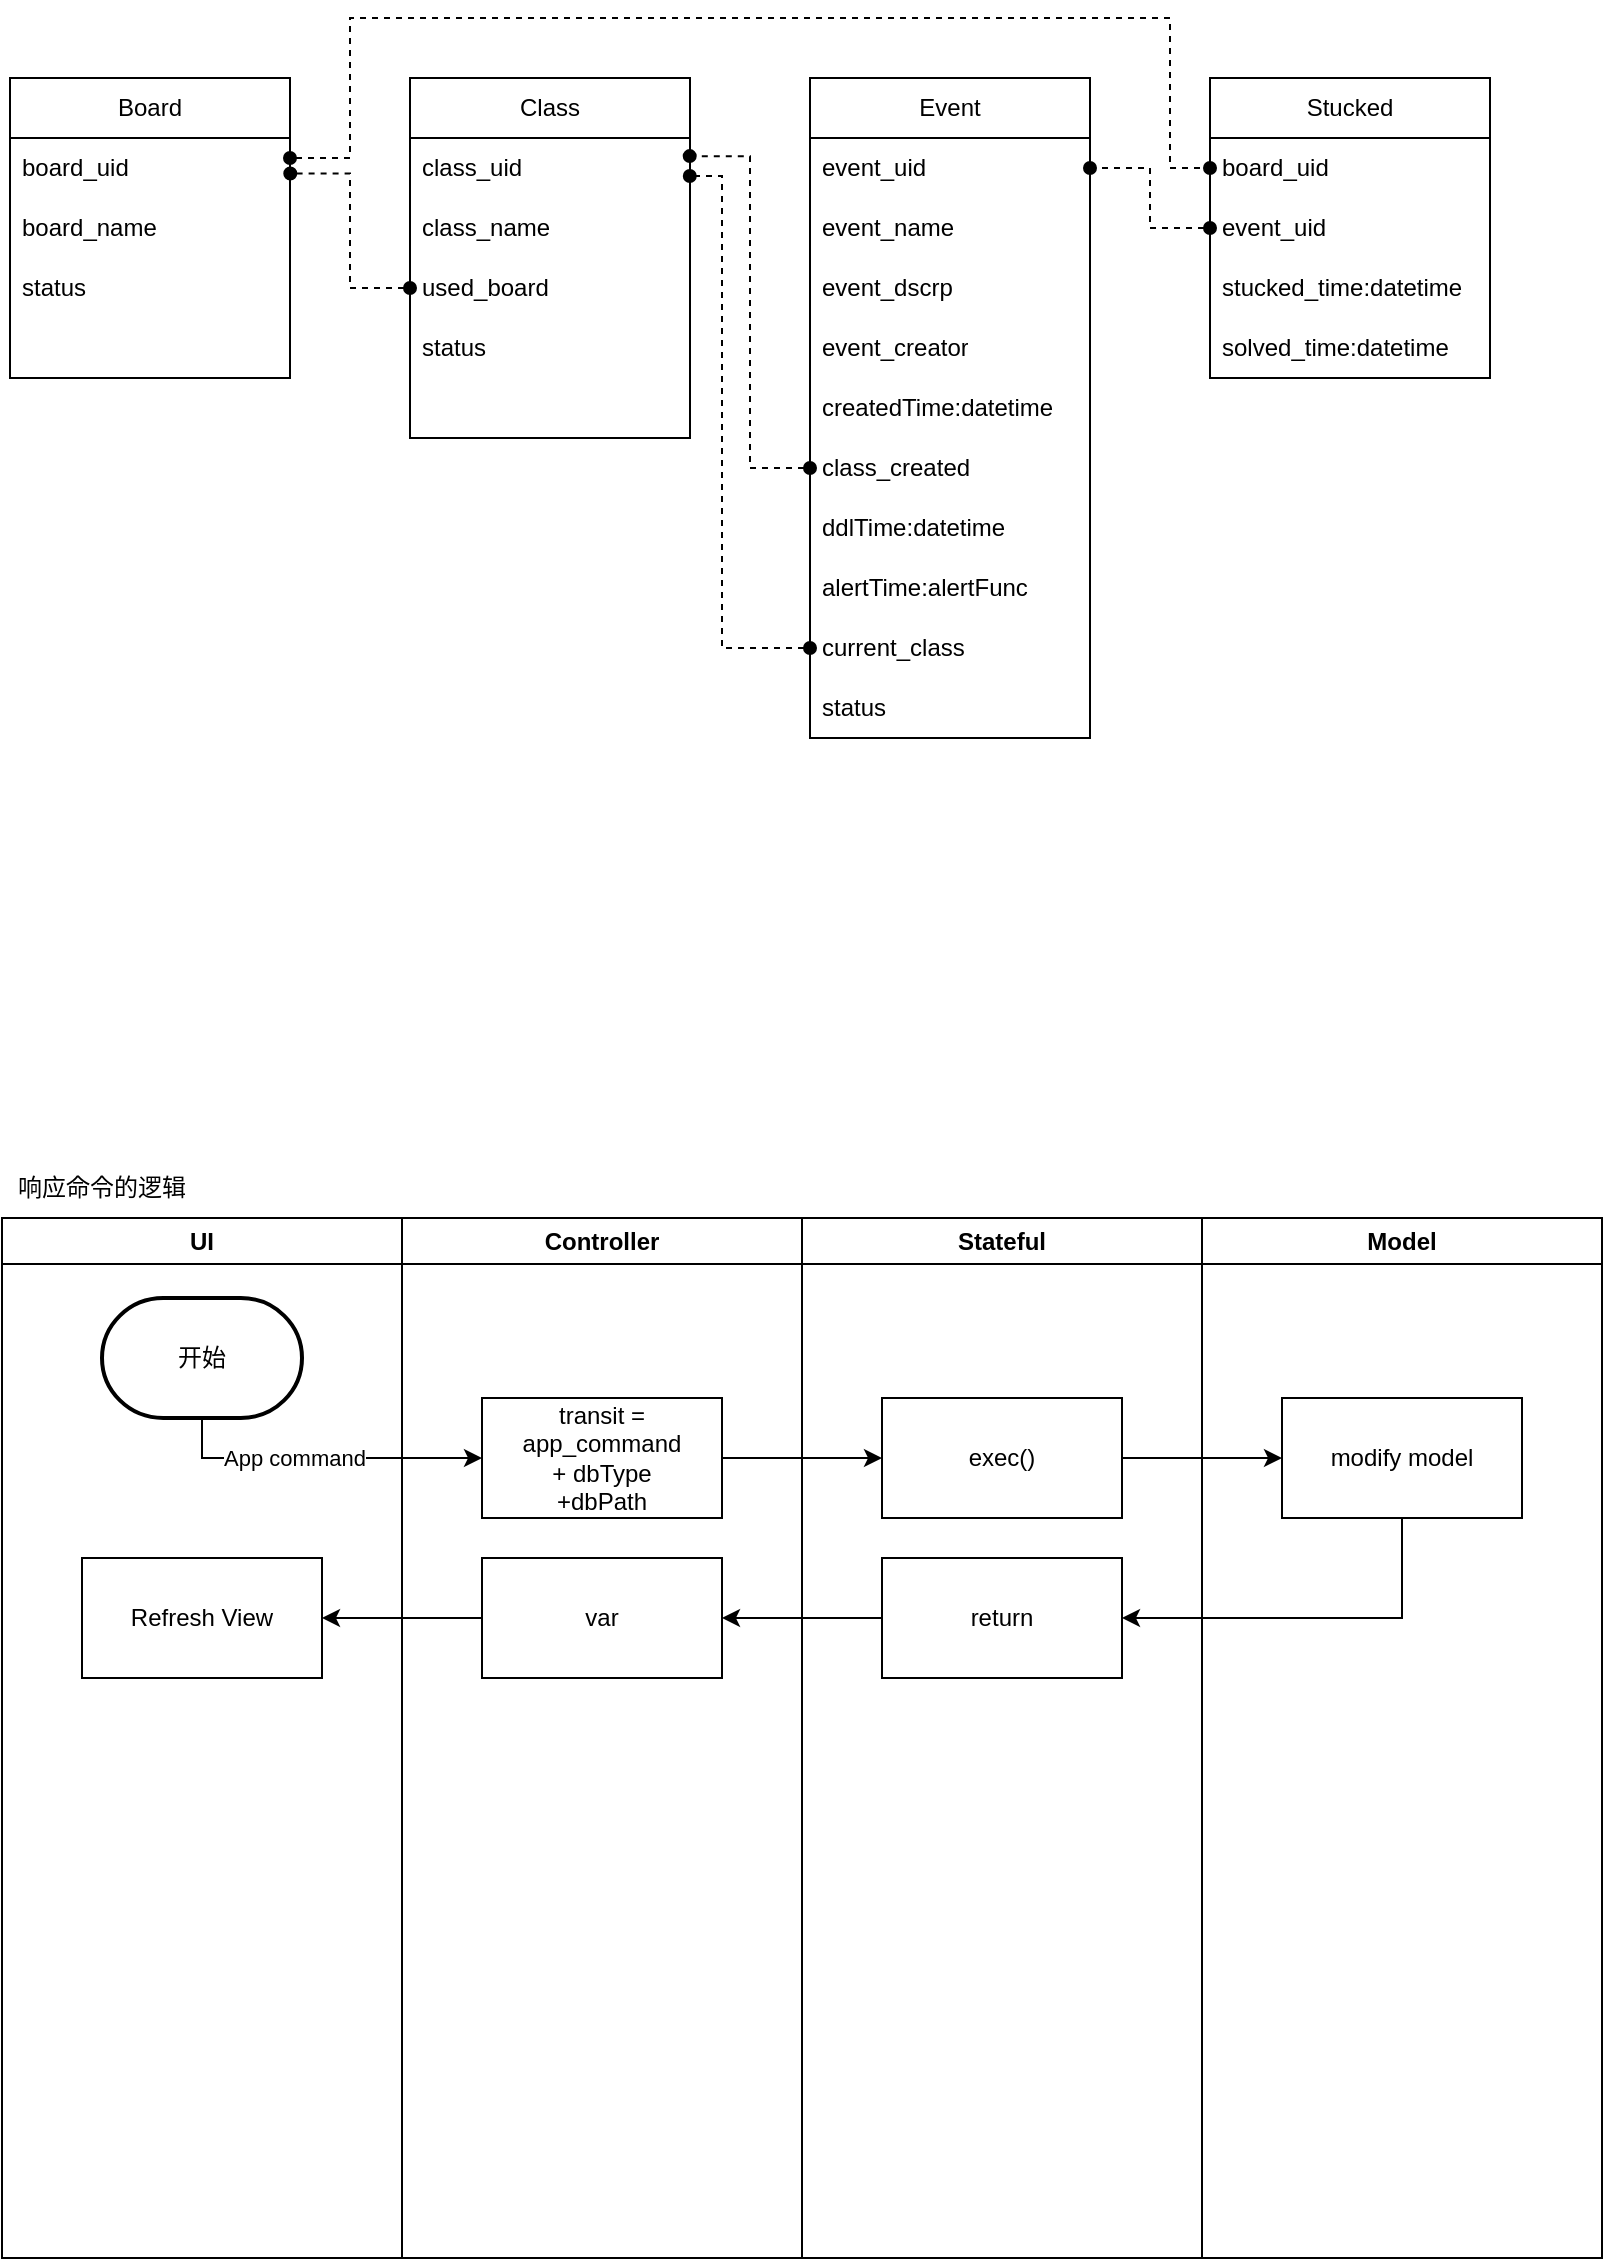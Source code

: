 <mxfile version="22.0.5" type="device">
  <diagram id="C5RBs43oDa-KdzZeNtuy" name="Page-1">
    <mxGraphModel dx="800" dy="443" grid="1" gridSize="10" guides="1" tooltips="1" connect="1" arrows="1" fold="1" page="1" pageScale="1" pageWidth="827" pageHeight="1169" math="0" shadow="0">
      <root>
        <mxCell id="WIyWlLk6GJQsqaUBKTNV-0" />
        <mxCell id="WIyWlLk6GJQsqaUBKTNV-1" parent="WIyWlLk6GJQsqaUBKTNV-0" />
        <mxCell id="nhFDIQsgN1y8CI52urcy-187" value="Class" style="swimlane;fontStyle=0;childLayout=stackLayout;horizontal=1;startSize=30;horizontalStack=0;resizeParent=1;resizeParentMax=0;resizeLast=0;collapsible=1;marginBottom=0;whiteSpace=wrap;html=1;" parent="WIyWlLk6GJQsqaUBKTNV-1" vertex="1">
          <mxGeometry x="244" y="110" width="140" height="180" as="geometry" />
        </mxCell>
        <mxCell id="nhFDIQsgN1y8CI52urcy-188" value="class_uid" style="text;strokeColor=none;fillColor=none;align=left;verticalAlign=middle;spacingLeft=4;spacingRight=4;overflow=hidden;points=[[0,0.5],[1,0.5]];portConstraint=eastwest;rotatable=0;whiteSpace=wrap;html=1;" parent="nhFDIQsgN1y8CI52urcy-187" vertex="1">
          <mxGeometry y="30" width="140" height="30" as="geometry" />
        </mxCell>
        <mxCell id="nhFDIQsgN1y8CI52urcy-189" value="class_name" style="text;strokeColor=none;fillColor=none;align=left;verticalAlign=middle;spacingLeft=4;spacingRight=4;overflow=hidden;points=[[0,0.5],[1,0.5]];portConstraint=eastwest;rotatable=0;whiteSpace=wrap;html=1;" parent="nhFDIQsgN1y8CI52urcy-187" vertex="1">
          <mxGeometry y="60" width="140" height="30" as="geometry" />
        </mxCell>
        <mxCell id="nhFDIQsgN1y8CI52urcy-193" value="used_board" style="text;strokeColor=none;fillColor=none;align=left;verticalAlign=middle;spacingLeft=4;spacingRight=4;overflow=hidden;points=[[0,0.5],[1,0.5]];portConstraint=eastwest;rotatable=0;whiteSpace=wrap;html=1;" parent="nhFDIQsgN1y8CI52urcy-187" vertex="1">
          <mxGeometry y="90" width="140" height="30" as="geometry" />
        </mxCell>
        <mxCell id="nhFDIQsgN1y8CI52urcy-192" value="status" style="text;strokeColor=none;fillColor=none;align=left;verticalAlign=middle;spacingLeft=4;spacingRight=4;overflow=hidden;points=[[0,0.5],[1,0.5]];portConstraint=eastwest;rotatable=0;whiteSpace=wrap;html=1;" parent="nhFDIQsgN1y8CI52urcy-187" vertex="1">
          <mxGeometry y="120" width="140" height="30" as="geometry" />
        </mxCell>
        <mxCell id="nhFDIQsgN1y8CI52urcy-191" style="text;strokeColor=none;fillColor=none;align=left;verticalAlign=middle;spacingLeft=4;spacingRight=4;overflow=hidden;points=[[0,0.5],[1,0.5]];portConstraint=eastwest;rotatable=0;whiteSpace=wrap;html=1;" parent="nhFDIQsgN1y8CI52urcy-187" vertex="1">
          <mxGeometry y="150" width="140" height="30" as="geometry" />
        </mxCell>
        <mxCell id="nhFDIQsgN1y8CI52urcy-194" value="Board" style="swimlane;fontStyle=0;childLayout=stackLayout;horizontal=1;startSize=30;horizontalStack=0;resizeParent=1;resizeParentMax=0;resizeLast=0;collapsible=1;marginBottom=0;whiteSpace=wrap;html=1;" parent="WIyWlLk6GJQsqaUBKTNV-1" vertex="1">
          <mxGeometry x="44" y="110" width="140" height="150" as="geometry" />
        </mxCell>
        <mxCell id="nhFDIQsgN1y8CI52urcy-195" value="board_uid" style="text;strokeColor=none;fillColor=none;align=left;verticalAlign=middle;spacingLeft=4;spacingRight=4;overflow=hidden;points=[[0,0.5],[1,0.5]];portConstraint=eastwest;rotatable=0;whiteSpace=wrap;html=1;" parent="nhFDIQsgN1y8CI52urcy-194" vertex="1">
          <mxGeometry y="30" width="140" height="30" as="geometry" />
        </mxCell>
        <mxCell id="nhFDIQsgN1y8CI52urcy-196" value="board_name" style="text;strokeColor=none;fillColor=none;align=left;verticalAlign=middle;spacingLeft=4;spacingRight=4;overflow=hidden;points=[[0,0.5],[1,0.5]];portConstraint=eastwest;rotatable=0;whiteSpace=wrap;html=1;" parent="nhFDIQsgN1y8CI52urcy-194" vertex="1">
          <mxGeometry y="60" width="140" height="30" as="geometry" />
        </mxCell>
        <mxCell id="nhFDIQsgN1y8CI52urcy-198" value="status" style="text;strokeColor=none;fillColor=none;align=left;verticalAlign=middle;spacingLeft=4;spacingRight=4;overflow=hidden;points=[[0,0.5],[1,0.5]];portConstraint=eastwest;rotatable=0;whiteSpace=wrap;html=1;" parent="nhFDIQsgN1y8CI52urcy-194" vertex="1">
          <mxGeometry y="90" width="140" height="30" as="geometry" />
        </mxCell>
        <mxCell id="nhFDIQsgN1y8CI52urcy-199" style="text;strokeColor=none;fillColor=none;align=left;verticalAlign=middle;spacingLeft=4;spacingRight=4;overflow=hidden;points=[[0,0.5],[1,0.5]];portConstraint=eastwest;rotatable=0;whiteSpace=wrap;html=1;" parent="nhFDIQsgN1y8CI52urcy-194" vertex="1">
          <mxGeometry y="120" width="140" height="30" as="geometry" />
        </mxCell>
        <mxCell id="nhFDIQsgN1y8CI52urcy-201" value="Event" style="swimlane;fontStyle=0;childLayout=stackLayout;horizontal=1;startSize=30;horizontalStack=0;resizeParent=1;resizeParentMax=0;resizeLast=0;collapsible=1;marginBottom=0;whiteSpace=wrap;html=1;" parent="WIyWlLk6GJQsqaUBKTNV-1" vertex="1">
          <mxGeometry x="444" y="110" width="140" height="330" as="geometry" />
        </mxCell>
        <mxCell id="nhFDIQsgN1y8CI52urcy-202" value="event_uid" style="text;strokeColor=none;fillColor=none;align=left;verticalAlign=middle;spacingLeft=4;spacingRight=4;overflow=hidden;points=[[0,0.5],[1,0.5]];portConstraint=eastwest;rotatable=0;whiteSpace=wrap;html=1;" parent="nhFDIQsgN1y8CI52urcy-201" vertex="1">
          <mxGeometry y="30" width="140" height="30" as="geometry" />
        </mxCell>
        <mxCell id="nhFDIQsgN1y8CI52urcy-203" value="event_name" style="text;strokeColor=none;fillColor=none;align=left;verticalAlign=middle;spacingLeft=4;spacingRight=4;overflow=hidden;points=[[0,0.5],[1,0.5]];portConstraint=eastwest;rotatable=0;whiteSpace=wrap;html=1;" parent="nhFDIQsgN1y8CI52urcy-201" vertex="1">
          <mxGeometry y="60" width="140" height="30" as="geometry" />
        </mxCell>
        <mxCell id="nhFDIQsgN1y8CI52urcy-204" value="event_dscrp" style="text;strokeColor=none;fillColor=none;align=left;verticalAlign=middle;spacingLeft=4;spacingRight=4;overflow=hidden;points=[[0,0.5],[1,0.5]];portConstraint=eastwest;rotatable=0;whiteSpace=wrap;html=1;" parent="nhFDIQsgN1y8CI52urcy-201" vertex="1">
          <mxGeometry y="90" width="140" height="30" as="geometry" />
        </mxCell>
        <mxCell id="nhFDIQsgN1y8CI52urcy-205" value="event_creator" style="text;strokeColor=none;fillColor=none;align=left;verticalAlign=middle;spacingLeft=4;spacingRight=4;overflow=hidden;points=[[0,0.5],[1,0.5]];portConstraint=eastwest;rotatable=0;whiteSpace=wrap;html=1;" parent="nhFDIQsgN1y8CI52urcy-201" vertex="1">
          <mxGeometry y="120" width="140" height="30" as="geometry" />
        </mxCell>
        <mxCell id="nhFDIQsgN1y8CI52urcy-206" value="createdTime:datetime" style="text;strokeColor=none;fillColor=none;align=left;verticalAlign=middle;spacingLeft=4;spacingRight=4;overflow=hidden;points=[[0,0.5],[1,0.5]];portConstraint=eastwest;rotatable=0;whiteSpace=wrap;html=1;" parent="nhFDIQsgN1y8CI52urcy-201" vertex="1">
          <mxGeometry y="150" width="140" height="30" as="geometry" />
        </mxCell>
        <mxCell id="nhFDIQsgN1y8CI52urcy-207" value="class_created" style="text;strokeColor=none;fillColor=none;align=left;verticalAlign=middle;spacingLeft=4;spacingRight=4;overflow=hidden;points=[[0,0.5],[1,0.5]];portConstraint=eastwest;rotatable=0;whiteSpace=wrap;html=1;" parent="nhFDIQsgN1y8CI52urcy-201" vertex="1">
          <mxGeometry y="180" width="140" height="30" as="geometry" />
        </mxCell>
        <mxCell id="nhFDIQsgN1y8CI52urcy-212" value="ddlTime:datetime" style="text;strokeColor=none;fillColor=none;align=left;verticalAlign=middle;spacingLeft=4;spacingRight=4;overflow=hidden;points=[[0,0.5],[1,0.5]];portConstraint=eastwest;rotatable=0;whiteSpace=wrap;html=1;" parent="nhFDIQsgN1y8CI52urcy-201" vertex="1">
          <mxGeometry y="210" width="140" height="30" as="geometry" />
        </mxCell>
        <mxCell id="nhFDIQsgN1y8CI52urcy-211" value="alertTime:alertFunc" style="text;strokeColor=none;fillColor=none;align=left;verticalAlign=middle;spacingLeft=4;spacingRight=4;overflow=hidden;points=[[0,0.5],[1,0.5]];portConstraint=eastwest;rotatable=0;whiteSpace=wrap;html=1;" parent="nhFDIQsgN1y8CI52urcy-201" vertex="1">
          <mxGeometry y="240" width="140" height="30" as="geometry" />
        </mxCell>
        <mxCell id="nhFDIQsgN1y8CI52urcy-210" value="current_class" style="text;strokeColor=none;fillColor=none;align=left;verticalAlign=middle;spacingLeft=4;spacingRight=4;overflow=hidden;points=[[0,0.5],[1,0.5]];portConstraint=eastwest;rotatable=0;whiteSpace=wrap;html=1;" parent="nhFDIQsgN1y8CI52urcy-201" vertex="1">
          <mxGeometry y="270" width="140" height="30" as="geometry" />
        </mxCell>
        <mxCell id="nhFDIQsgN1y8CI52urcy-213" value="status" style="text;strokeColor=none;fillColor=none;align=left;verticalAlign=middle;spacingLeft=4;spacingRight=4;overflow=hidden;points=[[0,0.5],[1,0.5]];portConstraint=eastwest;rotatable=0;whiteSpace=wrap;html=1;" parent="nhFDIQsgN1y8CI52urcy-201" vertex="1">
          <mxGeometry y="300" width="140" height="30" as="geometry" />
        </mxCell>
        <mxCell id="nhFDIQsgN1y8CI52urcy-214" value="Stucked" style="swimlane;fontStyle=0;childLayout=stackLayout;horizontal=1;startSize=30;horizontalStack=0;resizeParent=1;resizeParentMax=0;resizeLast=0;collapsible=1;marginBottom=0;whiteSpace=wrap;html=1;" parent="WIyWlLk6GJQsqaUBKTNV-1" vertex="1">
          <mxGeometry x="644" y="110" width="140" height="150" as="geometry" />
        </mxCell>
        <mxCell id="nhFDIQsgN1y8CI52urcy-215" value="board_uid" style="text;strokeColor=none;fillColor=none;align=left;verticalAlign=middle;spacingLeft=4;spacingRight=4;overflow=hidden;points=[[0,0.5],[1,0.5]];portConstraint=eastwest;rotatable=0;whiteSpace=wrap;html=1;" parent="nhFDIQsgN1y8CI52urcy-214" vertex="1">
          <mxGeometry y="30" width="140" height="30" as="geometry" />
        </mxCell>
        <mxCell id="nhFDIQsgN1y8CI52urcy-216" value="event_uid" style="text;strokeColor=none;fillColor=none;align=left;verticalAlign=middle;spacingLeft=4;spacingRight=4;overflow=hidden;points=[[0,0.5],[1,0.5]];portConstraint=eastwest;rotatable=0;whiteSpace=wrap;html=1;" parent="nhFDIQsgN1y8CI52urcy-214" vertex="1">
          <mxGeometry y="60" width="140" height="30" as="geometry" />
        </mxCell>
        <mxCell id="nhFDIQsgN1y8CI52urcy-218" value="stucked_time:datetime" style="text;strokeColor=none;fillColor=none;align=left;verticalAlign=middle;spacingLeft=4;spacingRight=4;overflow=hidden;points=[[0,0.5],[1,0.5]];portConstraint=eastwest;rotatable=0;whiteSpace=wrap;html=1;" parent="nhFDIQsgN1y8CI52urcy-214" vertex="1">
          <mxGeometry y="90" width="140" height="30" as="geometry" />
        </mxCell>
        <mxCell id="nhFDIQsgN1y8CI52urcy-219" value="solved_time:datetime" style="text;strokeColor=none;fillColor=none;align=left;verticalAlign=middle;spacingLeft=4;spacingRight=4;overflow=hidden;points=[[0,0.5],[1,0.5]];portConstraint=eastwest;rotatable=0;whiteSpace=wrap;html=1;" parent="nhFDIQsgN1y8CI52urcy-214" vertex="1">
          <mxGeometry y="120" width="140" height="30" as="geometry" />
        </mxCell>
        <mxCell id="nhFDIQsgN1y8CI52urcy-230" value="" style="endArrow=oval;html=1;rounded=0;exitX=0;exitY=0.5;exitDx=0;exitDy=0;dashed=1;entryX=1.001;entryY=0.591;entryDx=0;entryDy=0;edgeStyle=orthogonalEdgeStyle;startArrow=oval;startFill=1;endFill=1;entryPerimeter=0;" parent="WIyWlLk6GJQsqaUBKTNV-1" source="nhFDIQsgN1y8CI52urcy-193" target="nhFDIQsgN1y8CI52urcy-195" edge="1">
          <mxGeometry width="50" height="50" relative="1" as="geometry">
            <mxPoint x="200.36" y="218.05" as="sourcePoint" />
            <mxPoint x="184" y="152" as="targetPoint" />
          </mxGeometry>
        </mxCell>
        <mxCell id="nhFDIQsgN1y8CI52urcy-231" value="" style="endArrow=oval;html=1;rounded=0;entryX=0.999;entryY=0.617;entryDx=0;entryDy=0;exitX=0;exitY=0.5;exitDx=0;exitDy=0;dashed=1;edgeStyle=orthogonalEdgeStyle;startArrow=oval;startFill=1;endFill=1;entryPerimeter=0;" parent="WIyWlLk6GJQsqaUBKTNV-1" source="nhFDIQsgN1y8CI52urcy-210" target="nhFDIQsgN1y8CI52urcy-188" edge="1">
          <mxGeometry width="50" height="50" relative="1" as="geometry">
            <mxPoint x="354" y="300" as="sourcePoint" />
            <mxPoint x="404" y="250" as="targetPoint" />
            <Array as="points">
              <mxPoint x="400" y="395" />
              <mxPoint x="400" y="159" />
              <mxPoint x="384" y="159" />
            </Array>
          </mxGeometry>
        </mxCell>
        <mxCell id="nhFDIQsgN1y8CI52urcy-232" value="" style="endArrow=oval;html=1;rounded=0;dashed=1;endFill=1;startArrow=oval;startFill=1;exitX=0;exitY=0.5;exitDx=0;exitDy=0;entryX=1;entryY=0.5;entryDx=0;entryDy=0;edgeStyle=orthogonalEdgeStyle;" parent="WIyWlLk6GJQsqaUBKTNV-1" source="nhFDIQsgN1y8CI52urcy-216" target="nhFDIQsgN1y8CI52urcy-202" edge="1">
          <mxGeometry width="50" height="50" relative="1" as="geometry">
            <mxPoint x="544" y="210" as="sourcePoint" />
            <mxPoint x="594" y="160" as="targetPoint" />
            <Array as="points">
              <mxPoint x="614" y="185" />
              <mxPoint x="614" y="155" />
            </Array>
          </mxGeometry>
        </mxCell>
        <mxCell id="nhFDIQsgN1y8CI52urcy-233" value="" style="endArrow=oval;startArrow=oval;html=1;rounded=0;entryX=0;entryY=0.5;entryDx=0;entryDy=0;edgeStyle=orthogonalEdgeStyle;startFill=1;endFill=1;dashed=1;" parent="WIyWlLk6GJQsqaUBKTNV-1" source="nhFDIQsgN1y8CI52urcy-195" target="nhFDIQsgN1y8CI52urcy-215" edge="1">
          <mxGeometry width="50" height="50" relative="1" as="geometry">
            <mxPoint x="594" y="210" as="sourcePoint" />
            <mxPoint x="644" y="160" as="targetPoint" />
            <Array as="points">
              <mxPoint x="214" y="150" />
              <mxPoint x="214" y="80" />
              <mxPoint x="624" y="80" />
              <mxPoint x="624" y="155" />
            </Array>
          </mxGeometry>
        </mxCell>
        <mxCell id="Gs5nCNOHAZd9Ihr5n0aR-0" value="" style="endArrow=oval;html=1;rounded=0;entryX=0.999;entryY=0.302;entryDx=0;entryDy=0;exitX=0;exitY=0.5;exitDx=0;exitDy=0;dashed=1;edgeStyle=orthogonalEdgeStyle;endFill=1;entryPerimeter=0;startArrow=oval;startFill=1;" edge="1" parent="WIyWlLk6GJQsqaUBKTNV-1" source="nhFDIQsgN1y8CI52urcy-207" target="nhFDIQsgN1y8CI52urcy-188">
          <mxGeometry width="50" height="50" relative="1" as="geometry">
            <mxPoint x="300" y="410" as="sourcePoint" />
            <mxPoint x="350" y="360" as="targetPoint" />
          </mxGeometry>
        </mxCell>
        <mxCell id="Gs5nCNOHAZd9Ihr5n0aR-1" value="Controller" style="swimlane;whiteSpace=wrap;html=1;" vertex="1" parent="WIyWlLk6GJQsqaUBKTNV-1">
          <mxGeometry x="240" y="680" width="200" height="520" as="geometry" />
        </mxCell>
        <mxCell id="Gs5nCNOHAZd9Ihr5n0aR-20" value="transit = app_command&lt;br style=&quot;border-color: var(--border-color);&quot;&gt;+ dbType&lt;br style=&quot;border-color: var(--border-color);&quot;&gt;+dbPath" style="rounded=0;whiteSpace=wrap;html=1;" vertex="1" parent="Gs5nCNOHAZd9Ihr5n0aR-1">
          <mxGeometry x="40" y="90" width="120" height="60" as="geometry" />
        </mxCell>
        <mxCell id="Gs5nCNOHAZd9Ihr5n0aR-30" value="var" style="whiteSpace=wrap;html=1;rounded=0;" vertex="1" parent="Gs5nCNOHAZd9Ihr5n0aR-1">
          <mxGeometry x="40" y="170" width="120" height="60" as="geometry" />
        </mxCell>
        <mxCell id="Gs5nCNOHAZd9Ihr5n0aR-2" value="Stateful" style="swimlane;whiteSpace=wrap;html=1;" vertex="1" parent="WIyWlLk6GJQsqaUBKTNV-1">
          <mxGeometry x="440" y="680" width="200" height="520" as="geometry" />
        </mxCell>
        <mxCell id="Gs5nCNOHAZd9Ihr5n0aR-24" value="exec()" style="whiteSpace=wrap;html=1;rounded=0;" vertex="1" parent="Gs5nCNOHAZd9Ihr5n0aR-2">
          <mxGeometry x="40" y="90" width="120" height="60" as="geometry" />
        </mxCell>
        <mxCell id="Gs5nCNOHAZd9Ihr5n0aR-28" value="return" style="whiteSpace=wrap;html=1;rounded=0;" vertex="1" parent="Gs5nCNOHAZd9Ihr5n0aR-2">
          <mxGeometry x="40" y="170" width="120" height="60" as="geometry" />
        </mxCell>
        <mxCell id="Gs5nCNOHAZd9Ihr5n0aR-3" value="Model" style="swimlane;whiteSpace=wrap;html=1;" vertex="1" parent="WIyWlLk6GJQsqaUBKTNV-1">
          <mxGeometry x="640" y="680" width="200" height="520" as="geometry" />
        </mxCell>
        <mxCell id="Gs5nCNOHAZd9Ihr5n0aR-26" value="modify model" style="whiteSpace=wrap;html=1;rounded=0;" vertex="1" parent="Gs5nCNOHAZd9Ihr5n0aR-3">
          <mxGeometry x="40" y="90" width="120" height="60" as="geometry" />
        </mxCell>
        <mxCell id="Gs5nCNOHAZd9Ihr5n0aR-4" value="UI" style="swimlane;whiteSpace=wrap;html=1;" vertex="1" parent="WIyWlLk6GJQsqaUBKTNV-1">
          <mxGeometry x="40" y="680" width="200" height="520" as="geometry" />
        </mxCell>
        <mxCell id="Gs5nCNOHAZd9Ihr5n0aR-5" value="开始" style="strokeWidth=2;html=1;shape=mxgraph.flowchart.terminator;whiteSpace=wrap;" vertex="1" parent="Gs5nCNOHAZd9Ihr5n0aR-4">
          <mxGeometry x="50" y="40" width="100" height="60" as="geometry" />
        </mxCell>
        <mxCell id="Gs5nCNOHAZd9Ihr5n0aR-32" value="Refresh View" style="whiteSpace=wrap;html=1;rounded=0;" vertex="1" parent="Gs5nCNOHAZd9Ihr5n0aR-4">
          <mxGeometry x="40" y="170" width="120" height="60" as="geometry" />
        </mxCell>
        <mxCell id="Gs5nCNOHAZd9Ihr5n0aR-6" style="edgeStyle=orthogonalEdgeStyle;rounded=0;orthogonalLoop=1;jettySize=auto;html=1;exitX=0.5;exitY=1;exitDx=0;exitDy=0;exitPerimeter=0;entryX=0;entryY=0.5;entryDx=0;entryDy=0;" edge="1" parent="WIyWlLk6GJQsqaUBKTNV-1" source="Gs5nCNOHAZd9Ihr5n0aR-5" target="Gs5nCNOHAZd9Ihr5n0aR-20">
          <mxGeometry relative="1" as="geometry">
            <mxPoint x="260" y="800" as="targetPoint" />
            <Array as="points">
              <mxPoint x="140" y="800" />
            </Array>
          </mxGeometry>
        </mxCell>
        <mxCell id="Gs5nCNOHAZd9Ihr5n0aR-8" value="App command" style="edgeLabel;html=1;align=center;verticalAlign=middle;resizable=0;points=[];" vertex="1" connectable="0" parent="Gs5nCNOHAZd9Ihr5n0aR-6">
          <mxGeometry x="-0.006" relative="1" as="geometry">
            <mxPoint x="-14" as="offset" />
          </mxGeometry>
        </mxCell>
        <mxCell id="Gs5nCNOHAZd9Ihr5n0aR-16" value="响应命令的逻辑" style="text;html=1;strokeColor=none;fillColor=none;align=center;verticalAlign=middle;whiteSpace=wrap;rounded=0;" vertex="1" parent="WIyWlLk6GJQsqaUBKTNV-1">
          <mxGeometry x="40" y="650" width="100" height="30" as="geometry" />
        </mxCell>
        <mxCell id="Gs5nCNOHAZd9Ihr5n0aR-25" value="" style="edgeStyle=orthogonalEdgeStyle;rounded=0;orthogonalLoop=1;jettySize=auto;html=1;" edge="1" parent="WIyWlLk6GJQsqaUBKTNV-1" source="Gs5nCNOHAZd9Ihr5n0aR-20" target="Gs5nCNOHAZd9Ihr5n0aR-24">
          <mxGeometry relative="1" as="geometry" />
        </mxCell>
        <mxCell id="Gs5nCNOHAZd9Ihr5n0aR-27" value="" style="edgeStyle=orthogonalEdgeStyle;rounded=0;orthogonalLoop=1;jettySize=auto;html=1;" edge="1" parent="WIyWlLk6GJQsqaUBKTNV-1" source="Gs5nCNOHAZd9Ihr5n0aR-24" target="Gs5nCNOHAZd9Ihr5n0aR-26">
          <mxGeometry relative="1" as="geometry" />
        </mxCell>
        <mxCell id="Gs5nCNOHAZd9Ihr5n0aR-29" value="" style="edgeStyle=orthogonalEdgeStyle;rounded=0;orthogonalLoop=1;jettySize=auto;html=1;exitX=0.5;exitY=1;exitDx=0;exitDy=0;entryX=1;entryY=0.5;entryDx=0;entryDy=0;" edge="1" parent="WIyWlLk6GJQsqaUBKTNV-1" source="Gs5nCNOHAZd9Ihr5n0aR-26" target="Gs5nCNOHAZd9Ihr5n0aR-28">
          <mxGeometry relative="1" as="geometry">
            <mxPoint x="540" y="770" as="sourcePoint" />
          </mxGeometry>
        </mxCell>
        <mxCell id="Gs5nCNOHAZd9Ihr5n0aR-31" value="" style="edgeStyle=orthogonalEdgeStyle;rounded=0;orthogonalLoop=1;jettySize=auto;html=1;" edge="1" parent="WIyWlLk6GJQsqaUBKTNV-1" source="Gs5nCNOHAZd9Ihr5n0aR-28" target="Gs5nCNOHAZd9Ihr5n0aR-30">
          <mxGeometry relative="1" as="geometry" />
        </mxCell>
        <mxCell id="Gs5nCNOHAZd9Ihr5n0aR-33" value="" style="edgeStyle=orthogonalEdgeStyle;rounded=0;orthogonalLoop=1;jettySize=auto;html=1;" edge="1" parent="WIyWlLk6GJQsqaUBKTNV-1" source="Gs5nCNOHAZd9Ihr5n0aR-30" target="Gs5nCNOHAZd9Ihr5n0aR-32">
          <mxGeometry relative="1" as="geometry" />
        </mxCell>
      </root>
    </mxGraphModel>
  </diagram>
</mxfile>
